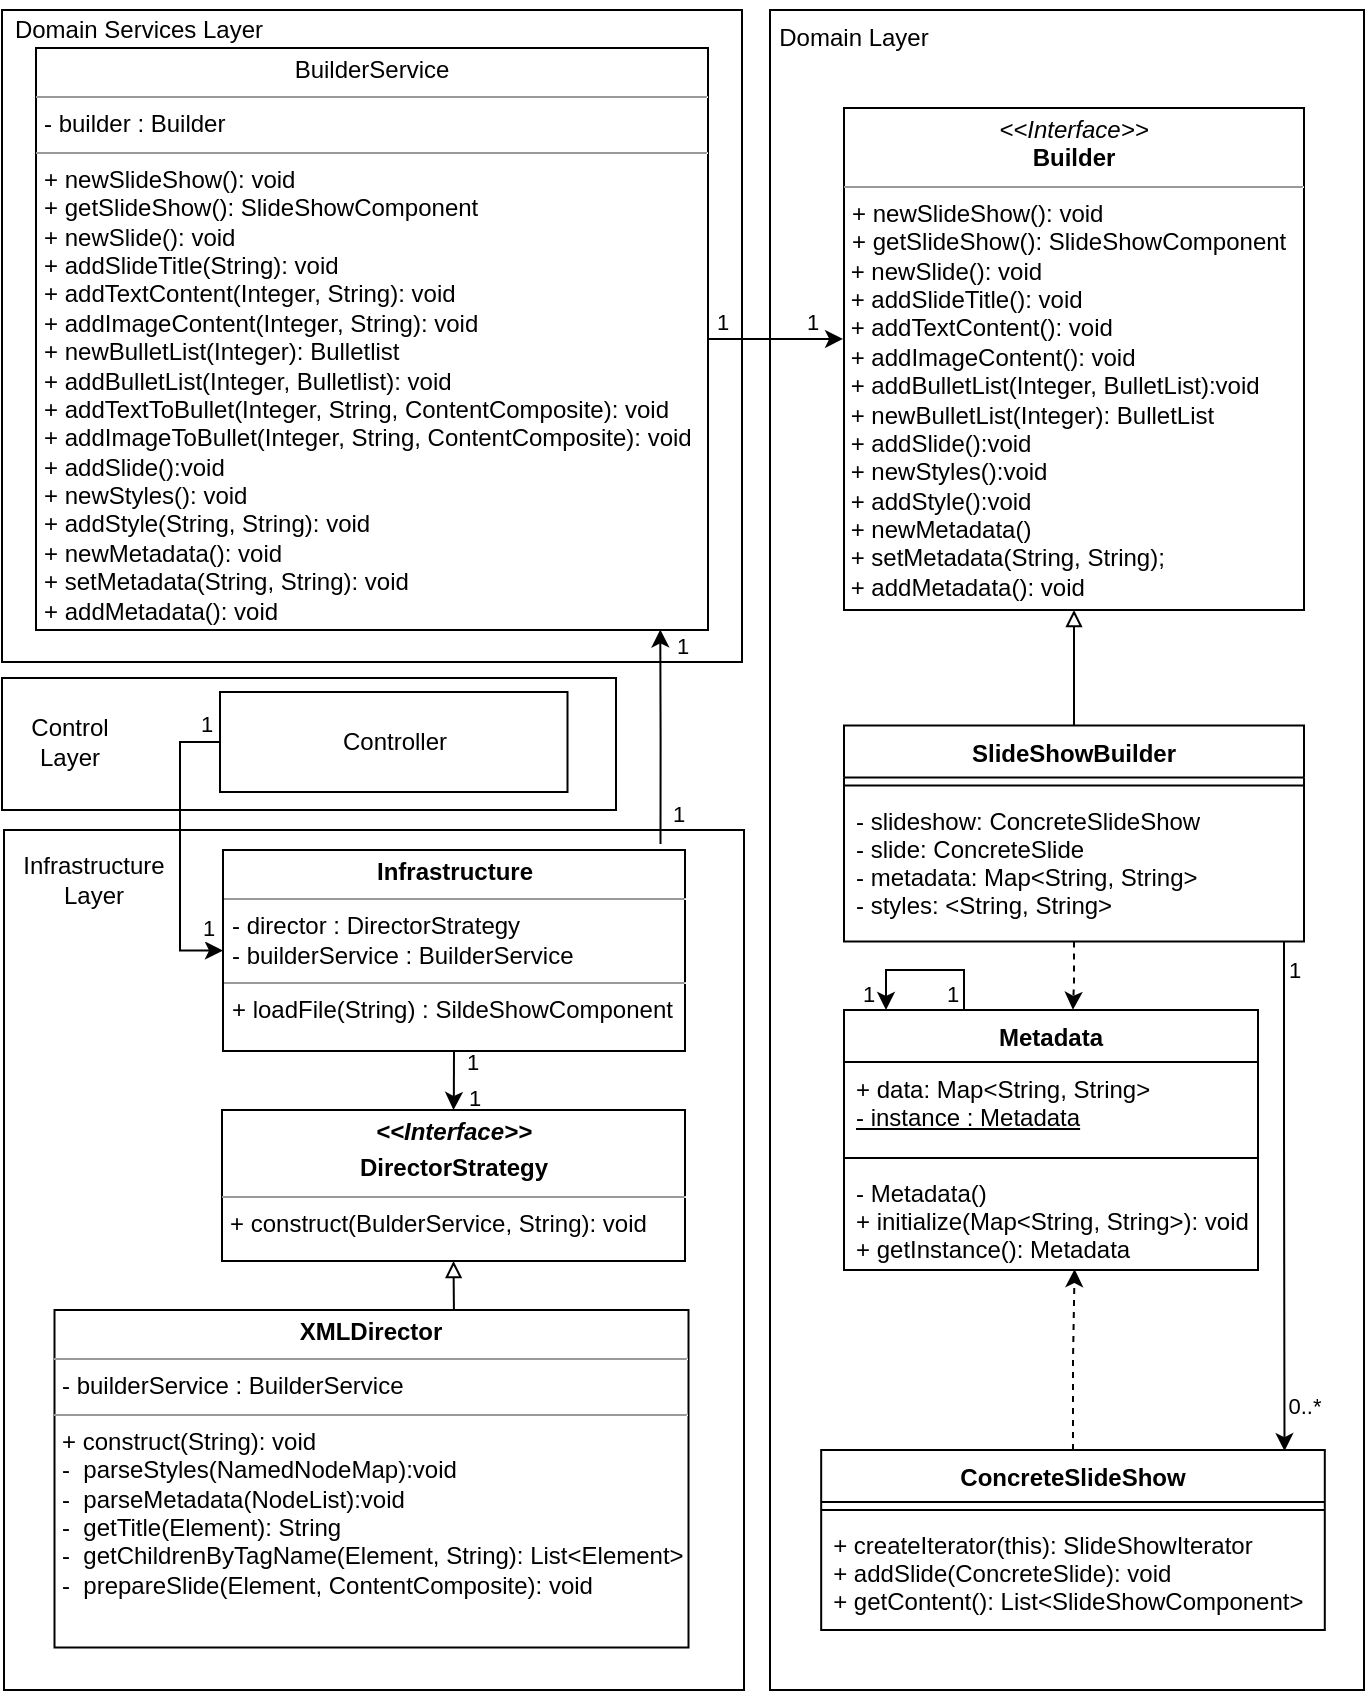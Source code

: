 <mxfile version="20.5.1" type="device"><diagram id="4u7mU140LVxSYkLNVl7K" name="Page-1"><mxGraphModel dx="863" dy="425" grid="1" gridSize="10" guides="1" tooltips="1" connect="1" arrows="1" fold="1" page="1" pageScale="1" pageWidth="1654" pageHeight="2336" math="0" shadow="0"><root><mxCell id="0"/><mxCell id="1" parent="0"/><mxCell id="_wYAxGLJW3HHWnC58E0S-36" value="" style="rounded=0;whiteSpace=wrap;html=1;" parent="1" vertex="1"><mxGeometry x="417" y="20" width="297" height="840" as="geometry"/></mxCell><mxCell id="_wYAxGLJW3HHWnC58E0S-37" value="Domain Layer" style="text;html=1;strokeColor=none;fillColor=none;align=center;verticalAlign=middle;whiteSpace=wrap;rounded=0;" parent="1" vertex="1"><mxGeometry x="417" y="19" width="84" height="30" as="geometry"/></mxCell><mxCell id="_wYAxGLJW3HHWnC58E0S-34" value="" style="rounded=0;whiteSpace=wrap;html=1;" parent="1" vertex="1"><mxGeometry x="33" y="20" width="370" height="326" as="geometry"/></mxCell><mxCell id="_wYAxGLJW3HHWnC58E0S-48" style="edgeStyle=orthogonalEdgeStyle;rounded=0;orthogonalLoop=1;jettySize=auto;html=1;dashed=1;endArrow=classic;endFill=1;entryX=0.557;entryY=0.992;entryDx=0;entryDy=0;entryPerimeter=0;exitX=0.5;exitY=0;exitDx=0;exitDy=0;" parent="1" source="tDeyUYqMxEHTA0NLW5dU-6" target="_wYAxGLJW3HHWnC58E0S-8" edge="1"><mxGeometry relative="1" as="geometry"><mxPoint x="570" y="652" as="targetPoint"/><mxPoint x="569.5" y="689.38" as="sourcePoint"/></mxGeometry></mxCell><mxCell id="_wYAxGLJW3HHWnC58E0S-5" value="Metadata" style="swimlane;fontStyle=1;align=center;verticalAlign=top;childLayout=stackLayout;horizontal=1;startSize=26;horizontalStack=0;resizeParent=1;resizeParentMax=0;resizeLast=0;collapsible=1;marginBottom=0;" parent="1" vertex="1"><mxGeometry x="454" y="520" width="207" height="130" as="geometry"/></mxCell><mxCell id="_wYAxGLJW3HHWnC58E0S-6" value="+ data: Map&amp;lt;String, String&amp;gt;&lt;br&gt;&lt;u&gt;- instance : Metadata&lt;/u&gt;" style="text;strokeColor=none;fillColor=none;align=left;verticalAlign=top;spacingLeft=4;spacingRight=4;overflow=hidden;rotatable=0;points=[[0,0.5],[1,0.5]];portConstraint=eastwest;html=1;" parent="_wYAxGLJW3HHWnC58E0S-5" vertex="1"><mxGeometry y="26" width="207" height="44" as="geometry"/></mxCell><mxCell id="_wYAxGLJW3HHWnC58E0S-7" value="" style="line;strokeWidth=1;fillColor=none;align=left;verticalAlign=middle;spacingTop=-1;spacingLeft=3;spacingRight=3;rotatable=0;labelPosition=right;points=[];portConstraint=eastwest;strokeColor=inherit;" parent="_wYAxGLJW3HHWnC58E0S-5" vertex="1"><mxGeometry y="70" width="207" height="8" as="geometry"/></mxCell><mxCell id="_wYAxGLJW3HHWnC58E0S-8" value="- Metadata()&#10;+ initialize(Map&lt;String, String&gt;): void&#10;+ getInstance(): Metadata" style="text;strokeColor=none;fillColor=none;align=left;verticalAlign=top;spacingLeft=4;spacingRight=4;overflow=hidden;rotatable=0;points=[[0,0.5],[1,0.5]];portConstraint=eastwest;" parent="_wYAxGLJW3HHWnC58E0S-5" vertex="1"><mxGeometry y="78" width="207" height="52" as="geometry"/></mxCell><mxCell id="_wYAxGLJW3HHWnC58E0S-12" value="&lt;p style=&quot;margin:0px;margin-top:4px;text-align:center;&quot;&gt;&lt;i&gt;&amp;lt;&amp;lt;Interface&amp;gt;&amp;gt;&lt;/i&gt;&lt;br&gt;&lt;b&gt;Builder&lt;/b&gt;&lt;/p&gt;&lt;hr size=&quot;1&quot;&gt;&lt;p style=&quot;margin:0px;margin-left:4px;&quot;&gt;+ newSlideShow(): void&lt;/p&gt;&lt;p style=&quot;margin: 0px 0px 0px 4px;&quot;&gt;+ getSlideShow(): SlideShowComponent&lt;br&gt;&lt;/p&gt;&lt;div&gt;&amp;nbsp;+ newSlide(): void&lt;/div&gt;&lt;div&gt;&amp;nbsp;+ addSlideTitle(): void&lt;/div&gt;&lt;div&gt;&amp;nbsp;+ addTextContent(): void&lt;/div&gt;&lt;div&gt;&amp;nbsp;+ addImageContent(): void&lt;/div&gt;&lt;div&gt;&amp;nbsp;+ addBulletList(Integer, BulletList):void&lt;/div&gt;&lt;div&gt;&lt;span style=&quot;background-color: initial;&quot;&gt;&amp;nbsp;+ newBulletList(Integer): BulletList&lt;/span&gt;&lt;span style=&quot;background-color: initial;&quot;&gt;&amp;nbsp;&lt;/span&gt;&lt;/div&gt;&lt;div&gt;&lt;span style=&quot;background-color: initial;&quot;&gt;&amp;nbsp;+ addSlide():void&lt;/span&gt;&lt;br&gt;&lt;/div&gt;&lt;div&gt;&amp;nbsp;+ newStyles():void&lt;/div&gt;&lt;div&gt;&amp;nbsp;+ addStyle():void&lt;/div&gt;&lt;div&gt;&amp;nbsp;+ newMetadata()&lt;/div&gt;&lt;div&gt;&amp;nbsp;+ setMetadata(String, String);&lt;/div&gt;&lt;div&gt;&amp;nbsp;+ addMetadata(): void&lt;/div&gt;" style="verticalAlign=top;align=left;overflow=fill;fontSize=12;fontFamily=Helvetica;html=1;" parent="1" vertex="1"><mxGeometry x="454" y="69" width="230" height="251" as="geometry"/></mxCell><mxCell id="_wYAxGLJW3HHWnC58E0S-33" style="edgeStyle=orthogonalEdgeStyle;rounded=0;orthogonalLoop=1;jettySize=auto;html=1;entryX=0.5;entryY=1;entryDx=0;entryDy=0;endArrow=block;endFill=0;" parent="1" source="_wYAxGLJW3HHWnC58E0S-13" target="_wYAxGLJW3HHWnC58E0S-12" edge="1"><mxGeometry relative="1" as="geometry"/></mxCell><mxCell id="_wYAxGLJW3HHWnC58E0S-45" style="edgeStyle=orthogonalEdgeStyle;rounded=0;orthogonalLoop=1;jettySize=auto;html=1;entryX=0.553;entryY=-0.001;entryDx=0;entryDy=0;entryPerimeter=0;endArrow=classic;endFill=1;dashed=1;" parent="1" source="_wYAxGLJW3HHWnC58E0S-13" target="_wYAxGLJW3HHWnC58E0S-5" edge="1"><mxGeometry relative="1" as="geometry"/></mxCell><mxCell id="_wYAxGLJW3HHWnC58E0S-46" style="edgeStyle=orthogonalEdgeStyle;rounded=0;orthogonalLoop=1;jettySize=auto;html=1;endArrow=classic;endFill=1;entryX=0.92;entryY=0.006;entryDx=0;entryDy=0;entryPerimeter=0;" parent="1" edge="1" target="tDeyUYqMxEHTA0NLW5dU-6"><mxGeometry relative="1" as="geometry"><mxPoint x="674" y="486" as="sourcePoint"/><mxPoint x="675.45" y="689.9" as="targetPoint"/><Array as="points"><mxPoint x="674" y="580"/><mxPoint x="674" y="580"/></Array></mxGeometry></mxCell><mxCell id="jI_O0aelJf8QyhpfwLzb-6" value="1" style="edgeLabel;html=1;align=center;verticalAlign=middle;resizable=0;points=[];" parent="_wYAxGLJW3HHWnC58E0S-46" vertex="1" connectable="0"><mxGeometry x="-0.871" y="1" relative="1" as="geometry"><mxPoint x="4" y="-3" as="offset"/></mxGeometry></mxCell><mxCell id="jI_O0aelJf8QyhpfwLzb-7" value="0..*" style="edgeLabel;html=1;align=center;verticalAlign=middle;resizable=0;points=[];" parent="_wYAxGLJW3HHWnC58E0S-46" vertex="1" connectable="0"><mxGeometry x="0.795" relative="1" as="geometry"><mxPoint x="10" y="3" as="offset"/></mxGeometry></mxCell><mxCell id="_wYAxGLJW3HHWnC58E0S-13" value="SlideShowBuilder" style="swimlane;fontStyle=1;align=center;verticalAlign=top;childLayout=stackLayout;horizontal=1;startSize=26;horizontalStack=0;resizeParent=1;resizeParentMax=0;resizeLast=0;collapsible=1;marginBottom=0;" parent="1" vertex="1"><mxGeometry x="454" y="377.75" width="230" height="108" as="geometry"/></mxCell><mxCell id="_wYAxGLJW3HHWnC58E0S-14" value="" style="line;strokeWidth=1;fillColor=none;align=left;verticalAlign=middle;spacingTop=-1;spacingLeft=3;spacingRight=3;rotatable=0;labelPosition=right;points=[];portConstraint=eastwest;strokeColor=inherit;" parent="_wYAxGLJW3HHWnC58E0S-13" vertex="1"><mxGeometry y="26" width="230" height="8" as="geometry"/></mxCell><mxCell id="_wYAxGLJW3HHWnC58E0S-15" value="- slideshow: ConcreteSlideShow&#10;- slide: ConcreteSlide&#10;- metadata: Map&lt;String, String&gt;&#10;- styles: &lt;String, String&gt;" style="text;strokeColor=none;fillColor=none;align=left;verticalAlign=top;spacingLeft=4;spacingRight=4;overflow=hidden;rotatable=0;points=[[0,0.5],[1,0.5]];portConstraint=eastwest;" parent="_wYAxGLJW3HHWnC58E0S-13" vertex="1"><mxGeometry y="34" width="230" height="74" as="geometry"/></mxCell><mxCell id="_wYAxGLJW3HHWnC58E0S-16" value="" style="rounded=0;whiteSpace=wrap;html=1;" parent="1" vertex="1"><mxGeometry x="34" y="430" width="370" height="430" as="geometry"/></mxCell><mxCell id="_wYAxGLJW3HHWnC58E0S-17" style="edgeStyle=orthogonalEdgeStyle;rounded=0;orthogonalLoop=1;jettySize=auto;html=1;entryX=0.929;entryY=0.999;entryDx=0;entryDy=0;exitX=0.947;exitY=-0.03;exitDx=0;exitDy=0;entryPerimeter=0;exitPerimeter=0;" parent="1" source="_wYAxGLJW3HHWnC58E0S-24" target="_wYAxGLJW3HHWnC58E0S-27" edge="1"><mxGeometry relative="1" as="geometry"/></mxCell><mxCell id="_wYAxGLJW3HHWnC58E0S-18" value="1" style="edgeLabel;html=1;align=center;verticalAlign=middle;resizable=0;points=[];" parent="_wYAxGLJW3HHWnC58E0S-17" vertex="1" connectable="0"><mxGeometry x="-0.713" relative="1" as="geometry"><mxPoint x="8" as="offset"/></mxGeometry></mxCell><mxCell id="_wYAxGLJW3HHWnC58E0S-19" value="1" style="edgeLabel;html=1;align=center;verticalAlign=middle;resizable=0;points=[];" parent="_wYAxGLJW3HHWnC58E0S-17" vertex="1" connectable="0"><mxGeometry x="0.666" relative="1" as="geometry"><mxPoint x="11" y="-10" as="offset"/></mxGeometry></mxCell><mxCell id="_wYAxGLJW3HHWnC58E0S-21" style="edgeStyle=orthogonalEdgeStyle;rounded=0;jumpStyle=arc;jumpSize=12;orthogonalLoop=1;jettySize=auto;html=1;entryX=0.5;entryY=0;entryDx=0;entryDy=0;startArrow=none;startFill=0;endArrow=classic;endFill=1;" parent="1" source="_wYAxGLJW3HHWnC58E0S-24" target="_wYAxGLJW3HHWnC58E0S-28" edge="1"><mxGeometry relative="1" as="geometry"/></mxCell><mxCell id="_wYAxGLJW3HHWnC58E0S-22" value="1" style="edgeLabel;html=1;align=center;verticalAlign=middle;resizable=0;points=[];" parent="_wYAxGLJW3HHWnC58E0S-21" vertex="1" connectable="0"><mxGeometry x="-0.66" relative="1" as="geometry"><mxPoint x="9" as="offset"/></mxGeometry></mxCell><mxCell id="_wYAxGLJW3HHWnC58E0S-23" value="1" style="edgeLabel;html=1;align=center;verticalAlign=middle;resizable=0;points=[];" parent="_wYAxGLJW3HHWnC58E0S-21" vertex="1" connectable="0"><mxGeometry x="0.558" relative="1" as="geometry"><mxPoint x="10" as="offset"/></mxGeometry></mxCell><mxCell id="_wYAxGLJW3HHWnC58E0S-24" value="&lt;p style=&quot;margin:0px;margin-top:4px;text-align:center;&quot;&gt;&lt;b&gt;Infrastructure&lt;/b&gt;&lt;/p&gt;&lt;hr size=&quot;1&quot;&gt;&lt;p style=&quot;margin:0px;margin-left:4px;&quot;&gt;- director : DirectorStrategy&lt;br&gt;&lt;/p&gt;&lt;p style=&quot;margin:0px;margin-left:4px;&quot;&gt;- builderService : BuilderService&lt;br style=&quot;padding: 0px; margin: 0px;&quot;&gt;&lt;/p&gt;&lt;hr size=&quot;1&quot;&gt;&lt;p style=&quot;margin:0px;margin-left:4px;&quot;&gt;&lt;span style=&quot;background-color: initial;&quot;&gt;+ loadFile(String) : SildeShowComponent&lt;/span&gt;&lt;/p&gt;&lt;p style=&quot;margin:0px;margin-left:4px;&quot;&gt;&lt;br&gt;&lt;/p&gt;&lt;p style=&quot;margin:0px;margin-left:4px;&quot;&gt;&lt;br&gt;&lt;/p&gt;" style="verticalAlign=top;align=left;overflow=fill;fontSize=12;fontFamily=Helvetica;html=1;" parent="1" vertex="1"><mxGeometry x="143.5" y="440" width="231" height="100.5" as="geometry"/></mxCell><mxCell id="_wYAxGLJW3HHWnC58E0S-25" value="Infrastructure &lt;br&gt;Layer" style="text;html=1;strokeColor=none;fillColor=none;align=center;verticalAlign=middle;whiteSpace=wrap;rounded=0;" parent="1" vertex="1"><mxGeometry x="33" y="440" width="92" height="30" as="geometry"/></mxCell><mxCell id="_wYAxGLJW3HHWnC58E0S-38" style="edgeStyle=orthogonalEdgeStyle;rounded=0;orthogonalLoop=1;jettySize=auto;html=1;endArrow=classic;endFill=1;entryX=-0.002;entryY=0.46;entryDx=0;entryDy=0;entryPerimeter=0;" parent="1" source="_wYAxGLJW3HHWnC58E0S-27" target="_wYAxGLJW3HHWnC58E0S-12" edge="1"><mxGeometry relative="1" as="geometry"><mxPoint x="450" y="184" as="targetPoint"/></mxGeometry></mxCell><mxCell id="_wYAxGLJW3HHWnC58E0S-39" value="1" style="edgeLabel;html=1;align=center;verticalAlign=middle;resizable=0;points=[];" parent="_wYAxGLJW3HHWnC58E0S-38" vertex="1" connectable="0"><mxGeometry x="-0.798" y="2" relative="1" as="geometry"><mxPoint y="-7" as="offset"/></mxGeometry></mxCell><mxCell id="_wYAxGLJW3HHWnC58E0S-40" value="1" style="edgeLabel;html=1;align=center;verticalAlign=middle;resizable=0;points=[];" parent="_wYAxGLJW3HHWnC58E0S-38" vertex="1" connectable="0"><mxGeometry x="0.518" relative="1" as="geometry"><mxPoint y="-9" as="offset"/></mxGeometry></mxCell><mxCell id="_wYAxGLJW3HHWnC58E0S-27" value="&lt;p style=&quot;margin:0px;margin-top:4px;text-align:center;&quot;&gt;BuilderService&lt;/p&gt;&lt;hr size=&quot;1&quot;&gt;&lt;p style=&quot;margin:0px;margin-left:4px;&quot;&gt;- builder : Builder&lt;/p&gt;&lt;hr size=&quot;1&quot;&gt;&lt;p style=&quot;margin:0px;margin-left:4px;&quot;&gt;&lt;span style=&quot;background-color: initial;&quot;&gt;+ newSlideShow(): void&lt;/span&gt;&lt;br&gt;&lt;/p&gt;&lt;p style=&quot;margin: 0px 0px 0px 4px;&quot;&gt;+ getSlideShow(): SlideShowComponent&lt;br&gt;&lt;/p&gt;&lt;p style=&quot;margin: 0px 0px 0px 4px;&quot;&gt;&lt;span style=&quot;background-color: initial;&quot;&gt;+ newSlide(): void&lt;/span&gt;&lt;/p&gt;&lt;p style=&quot;margin: 0px 0px 0px 4px;&quot;&gt;&lt;span style=&quot;background-color: initial;&quot;&gt;+ addSlideTitle(String): void&lt;/span&gt;&lt;/p&gt;&lt;p style=&quot;margin: 0px 0px 0px 4px;&quot;&gt;&lt;span style=&quot;background-color: initial;&quot;&gt;+ addTextContent(Integer, String): void&lt;/span&gt;&lt;/p&gt;&lt;p style=&quot;margin: 0px 0px 0px 4px;&quot;&gt;+ addImageContent(Integer, String): void&lt;span style=&quot;background-color: initial;&quot;&gt;&lt;br&gt;&lt;/span&gt;&lt;/p&gt;&lt;p style=&quot;margin: 0px 0px 0px 4px;&quot;&gt;&lt;span style=&quot;background-color: initial;&quot;&gt;+ newBulletList(Integer): Bulletlist&lt;/span&gt;&lt;/p&gt;&lt;p style=&quot;margin: 0px 0px 0px 4px;&quot;&gt;&lt;span style=&quot;background-color: initial;&quot;&gt;+ addBulletList(Integer, Bulletlist): void&lt;/span&gt;&lt;/p&gt;&lt;p style=&quot;margin: 0px 0px 0px 4px;&quot;&gt;&lt;span style=&quot;background-color: initial;&quot;&gt;+ addTextToBullet(Integer, String, ContentComposite): void&lt;/span&gt;&lt;/p&gt;&lt;p style=&quot;margin: 0px 0px 0px 4px;&quot;&gt;&lt;span style=&quot;background-color: initial;&quot;&gt;+ addImageToBullet(Integer, String, ContentComposite): void&lt;/span&gt;&lt;/p&gt;&lt;p style=&quot;margin: 0px 0px 0px 4px;&quot;&gt;&lt;span style=&quot;background-color: initial;&quot;&gt;+ addSlide():void&lt;/span&gt;&lt;br&gt;&lt;/p&gt;&lt;p style=&quot;margin: 0px 0px 0px 4px;&quot;&gt;&lt;span style=&quot;background-color: initial;&quot;&gt;+ newStyles(): void&lt;/span&gt;&lt;/p&gt;&lt;p style=&quot;margin: 0px 0px 0px 4px;&quot;&gt;&lt;span style=&quot;background-color: initial;&quot;&gt;+ addStyle(String, String): void&lt;/span&gt;&lt;/p&gt;&lt;p style=&quot;margin: 0px 0px 0px 4px;&quot;&gt;&lt;span style=&quot;background-color: initial;&quot;&gt;+ newMetadata(): void&lt;/span&gt;&lt;/p&gt;&lt;p style=&quot;margin: 0px 0px 0px 4px;&quot;&gt;&lt;span style=&quot;background-color: initial;&quot;&gt;+ setMetadata(String, String): void&lt;/span&gt;&lt;/p&gt;&lt;p style=&quot;margin: 0px 0px 0px 4px;&quot;&gt;&lt;span style=&quot;background-color: initial;&quot;&gt;+ addMetadata(): void&lt;/span&gt;&lt;/p&gt;&lt;p style=&quot;margin: 0px 0px 0px 4px;&quot;&gt;&lt;br&gt;&lt;/p&gt;" style="verticalAlign=top;align=left;overflow=fill;fontSize=12;fontFamily=Helvetica;html=1;" parent="1" vertex="1"><mxGeometry x="50" y="39" width="336" height="291" as="geometry"/></mxCell><mxCell id="_wYAxGLJW3HHWnC58E0S-28" value="&lt;p style=&quot;margin:0px;margin-top:4px;text-align:center;&quot;&gt;&lt;b&gt;&lt;i&gt;&amp;lt;&amp;lt;Interface&amp;gt;&amp;gt;&lt;/i&gt;&lt;/b&gt;&lt;/p&gt;&lt;p style=&quot;margin:0px;margin-top:4px;text-align:center;&quot;&gt;&lt;b&gt;DirectorStrategy&lt;/b&gt;&lt;/p&gt;&lt;hr size=&quot;1&quot;&gt;&lt;p style=&quot;margin:0px;margin-left:4px;&quot;&gt;&lt;/p&gt;&lt;p style=&quot;margin:0px;margin-left:4px;&quot;&gt;&lt;span style=&quot;background-color: initial;&quot;&gt;+ construct(BulderService, String): void&lt;/span&gt;&lt;/p&gt;" style="verticalAlign=top;align=left;overflow=fill;fontSize=12;fontFamily=Helvetica;html=1;" parent="1" vertex="1"><mxGeometry x="143" y="570" width="231.5" height="75.5" as="geometry"/></mxCell><mxCell id="_wYAxGLJW3HHWnC58E0S-29" style="edgeStyle=orthogonalEdgeStyle;rounded=0;orthogonalLoop=1;jettySize=auto;html=1;entryX=0.5;entryY=1;entryDx=0;entryDy=0;endArrow=block;endFill=0;exitX=0.63;exitY=0.001;exitDx=0;exitDy=0;exitPerimeter=0;" parent="1" source="_wYAxGLJW3HHWnC58E0S-30" target="_wYAxGLJW3HHWnC58E0S-28" edge="1"><mxGeometry relative="1" as="geometry"/></mxCell><mxCell id="_wYAxGLJW3HHWnC58E0S-30" value="&lt;p style=&quot;margin:0px;margin-top:4px;text-align:center;&quot;&gt;&lt;b style=&quot;background-color: initial;&quot;&gt;XMLDirector&lt;/b&gt;&lt;br&gt;&lt;/p&gt;&lt;hr size=&quot;1&quot;&gt;&lt;p style=&quot;margin:0px;margin-left:4px;&quot;&gt;- builderService : BuilderService&lt;/p&gt;&lt;hr size=&quot;1&quot;&gt;&lt;p style=&quot;margin:0px;margin-left:4px;&quot;&gt;&lt;span style=&quot;background-color: initial;&quot;&gt;+ construct(String): void&lt;br&gt;&lt;/span&gt;&lt;/p&gt;&lt;p style=&quot;margin:0px;margin-left:4px;&quot;&gt;&lt;span style=&quot;background-color: initial;&quot;&gt;-&amp;nbsp; parseStyles(NamedNodeMap):void&lt;/span&gt;&lt;/p&gt;&lt;p style=&quot;margin:0px;margin-left:4px;&quot;&gt;&lt;span style=&quot;background-color: initial;&quot;&gt;-&amp;nbsp; parseMetadata(NodeList):void&lt;/span&gt;&lt;/p&gt;&lt;p style=&quot;margin:0px;margin-left:4px;&quot;&gt;&lt;span style=&quot;background-color: initial;&quot;&gt;-&amp;nbsp; getTitle(Element): String&lt;/span&gt;&lt;/p&gt;&lt;p style=&quot;margin:0px;margin-left:4px;&quot;&gt;-&amp;nbsp; getChildrenByTagName(Element, String): List&amp;lt;Element&amp;gt;&lt;/p&gt;&lt;p style=&quot;margin:0px;margin-left:4px;&quot;&gt;-&amp;nbsp; prepareSlide(Element, ContentComposite): void&lt;/p&gt;" style="verticalAlign=top;align=left;overflow=fill;fontSize=12;fontFamily=Helvetica;html=1;" parent="1" vertex="1"><mxGeometry x="59.25" y="670" width="317" height="168.75" as="geometry"/></mxCell><mxCell id="_wYAxGLJW3HHWnC58E0S-35" value="Domain Services Layer" style="text;html=1;strokeColor=none;fillColor=none;align=center;verticalAlign=middle;whiteSpace=wrap;rounded=0;" parent="1" vertex="1"><mxGeometry x="33" y="15" width="137" height="30" as="geometry"/></mxCell><mxCell id="_wYAxGLJW3HHWnC58E0S-42" style="edgeStyle=orthogonalEdgeStyle;rounded=0;orthogonalLoop=1;jettySize=auto;html=1;endArrow=classic;endFill=1;exitX=0.25;exitY=0;exitDx=0;exitDy=0;" parent="1" source="_wYAxGLJW3HHWnC58E0S-5" edge="1"><mxGeometry relative="1" as="geometry"><mxPoint x="475" y="520" as="targetPoint"/><Array as="points"><mxPoint x="514" y="520"/><mxPoint x="514" y="500"/><mxPoint x="475" y="500"/></Array></mxGeometry></mxCell><mxCell id="_wYAxGLJW3HHWnC58E0S-43" value="1" style="edgeLabel;html=1;align=center;verticalAlign=middle;resizable=0;points=[];" parent="_wYAxGLJW3HHWnC58E0S-42" vertex="1" connectable="0"><mxGeometry x="-0.706" relative="1" as="geometry"><mxPoint x="-6" y="-4" as="offset"/></mxGeometry></mxCell><mxCell id="_wYAxGLJW3HHWnC58E0S-44" value="1" style="edgeLabel;html=1;align=center;verticalAlign=middle;resizable=0;points=[];" parent="_wYAxGLJW3HHWnC58E0S-42" vertex="1" connectable="0"><mxGeometry x="0.834" y="-2" relative="1" as="geometry"><mxPoint x="-7" y="-1" as="offset"/></mxGeometry></mxCell><mxCell id="jI_O0aelJf8QyhpfwLzb-2" value="" style="rounded=0;whiteSpace=wrap;html=1;" parent="1" vertex="1"><mxGeometry x="33" y="354" width="307" height="66" as="geometry"/></mxCell><mxCell id="jI_O0aelJf8QyhpfwLzb-3" value="Control Layer" style="text;html=1;strokeColor=none;fillColor=none;align=center;verticalAlign=middle;whiteSpace=wrap;rounded=0;" parent="1" vertex="1"><mxGeometry x="37" y="371" width="60" height="30" as="geometry"/></mxCell><mxCell id="jI_O0aelJf8QyhpfwLzb-5" style="edgeStyle=orthogonalEdgeStyle;rounded=0;orthogonalLoop=1;jettySize=auto;html=1;entryX=0;entryY=0.5;entryDx=0;entryDy=0;exitX=0;exitY=0.5;exitDx=0;exitDy=0;" parent="1" source="jI_O0aelJf8QyhpfwLzb-4" target="_wYAxGLJW3HHWnC58E0S-24" edge="1"><mxGeometry relative="1" as="geometry"/></mxCell><mxCell id="jI_O0aelJf8QyhpfwLzb-8" value="1" style="edgeLabel;html=1;align=center;verticalAlign=middle;resizable=0;points=[];" parent="jI_O0aelJf8QyhpfwLzb-5" vertex="1" connectable="0"><mxGeometry x="-0.822" y="-1" relative="1" as="geometry"><mxPoint x="6" y="-8" as="offset"/></mxGeometry></mxCell><mxCell id="jI_O0aelJf8QyhpfwLzb-9" value="1" style="edgeLabel;html=1;align=center;verticalAlign=middle;resizable=0;points=[];" parent="jI_O0aelJf8QyhpfwLzb-5" vertex="1" connectable="0"><mxGeometry x="0.832" y="1" relative="1" as="geometry"><mxPoint x="5" y="-11" as="offset"/></mxGeometry></mxCell><mxCell id="jI_O0aelJf8QyhpfwLzb-4" value="Controller" style="html=1;" parent="1" vertex="1"><mxGeometry x="142" y="361" width="173.75" height="50" as="geometry"/></mxCell><mxCell id="tDeyUYqMxEHTA0NLW5dU-6" value="ConcreteSlideShow" style="swimlane;fontStyle=1;align=center;verticalAlign=top;childLayout=stackLayout;horizontal=1;startSize=26;horizontalStack=0;resizeParent=1;resizeParentMax=0;resizeLast=0;collapsible=1;marginBottom=0;" vertex="1" parent="1"><mxGeometry x="442.59" y="740" width="251.81" height="90" as="geometry"><mxRectangle x="860" y="859" width="150" height="30" as="alternateBounds"/></mxGeometry></mxCell><mxCell id="tDeyUYqMxEHTA0NLW5dU-7" value="" style="line;strokeWidth=1;fillColor=none;align=left;verticalAlign=middle;spacingTop=-1;spacingLeft=3;spacingRight=3;rotatable=0;labelPosition=right;points=[];portConstraint=eastwest;strokeColor=inherit;" vertex="1" parent="tDeyUYqMxEHTA0NLW5dU-6"><mxGeometry y="26" width="251.81" height="8" as="geometry"/></mxCell><mxCell id="tDeyUYqMxEHTA0NLW5dU-8" value="+ createIterator(this): SlideShowIterator&#10;+ addSlide(ConcreteSlide): void&#10;+ getContent(): List&lt;SlideShowComponent&gt; " style="text;strokeColor=none;fillColor=none;align=left;verticalAlign=top;spacingLeft=4;spacingRight=4;overflow=hidden;rotatable=0;points=[[0,0.5],[1,0.5]];portConstraint=eastwest;" vertex="1" parent="tDeyUYqMxEHTA0NLW5dU-6"><mxGeometry y="34" width="251.81" height="56" as="geometry"/></mxCell></root></mxGraphModel></diagram></mxfile>